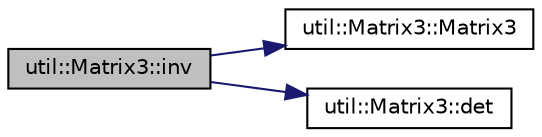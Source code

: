 digraph "util::Matrix3::inv"
{
  edge [fontname="Helvetica",fontsize="10",labelfontname="Helvetica",labelfontsize="10"];
  node [fontname="Helvetica",fontsize="10",shape=record];
  rankdir="LR";
  Node16 [label="util::Matrix3::inv",height=0.2,width=0.4,color="black", fillcolor="grey75", style="filled", fontcolor="black"];
  Node16 -> Node17 [color="midnightblue",fontsize="10",style="solid",fontname="Helvetica"];
  Node17 [label="util::Matrix3::Matrix3",height=0.2,width=0.4,color="black", fillcolor="white", style="filled",URL="$structutil_1_1Matrix3.html#a0ed74445ede833f02dd62475b6707fc9",tooltip="Constructor. "];
  Node16 -> Node18 [color="midnightblue",fontsize="10",style="solid",fontname="Helvetica"];
  Node18 [label="util::Matrix3::det",height=0.2,width=0.4,color="black", fillcolor="white", style="filled",URL="$structutil_1_1Matrix3.html#abc5aecfc0d6f7a7421b995bb39084446",tooltip="Computes the determinant of matrix. "];
}
